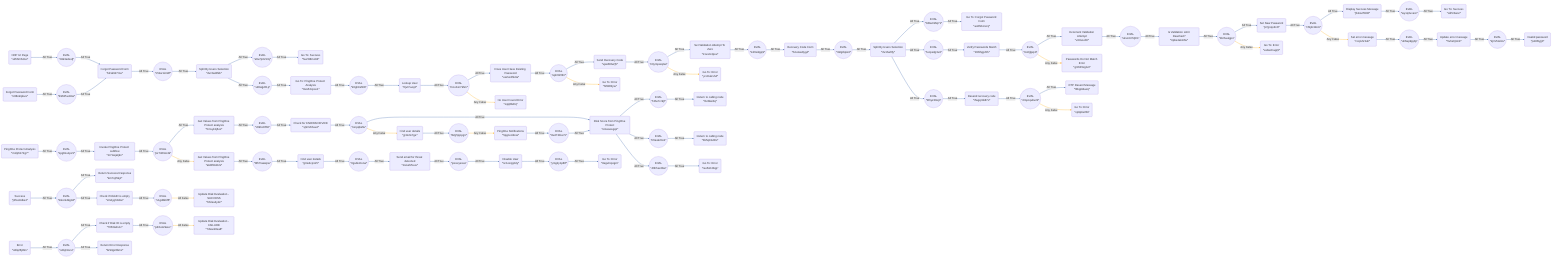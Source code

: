 flowchart LR
    xd56mfv9sc("NOP UI Page<br>*xd56mfv9sc*") -- All True --> n9k3edxufj(("EVAL<br>*n9k3edxufj*"))
    n9k3edxufj(("EVAL<br>*n9k3edxufj*")) -- All True --> klrsk927mu("Forgot Password Form<br>*klrsk927mu*")
    klrsk927mu("Forgot Password Form<br>*klrsk927mu*") -- All True --> c52w1izn8f(("EVAL<br>*c52w1izn8f*"))
    c52w1izn8f(("EVAL<br>*c52w1izn8f*")) -- All True --> dvr3wi8hib("Split By Users Selection<br>*dvr3wi8hib*")
    dvr3wi8hib("Split By Users Selection<br>*dvr3wi8hib*") -- All True --> e6u7p021mj(("EVAL<br>*e6u7p021mj*"))
    e6u7p021mj(("EVAL<br>*e6u7p021mj*")) -- All True --> hu2l38mo64("Go To: Success<br>*hu2l38mo64*")
    dvr3wi8hib("Split By Users Selection<br>*dvr3wi8hib*") -- All True --> v28wjjz61p(("EVAL<br>*v28wjjz61p*"))
    v28wjjz61p(("EVAL<br>*v28wjjz61p*")) -- All True --> 0wx52cpso1("Go To: PingOne Protect Analysis<br>*0wx52cpso1*")
    0wx52cpso1("Go To: PingOne Protect Analysis<br>*0wx52cpso1*") -- All True --> k0gh9sf1l8(("EVAL<br>*k0gh9sf1l8*"))
    k0gh9sf1l8(("EVAL<br>*k0gh9sf1l8*")) -- All True --> 0jvt7xvej2("Lookup User<br>*0jvt7xvej2*")
    0jvt7xvej2("Lookup User<br>*0jvt7xvej2*") -- All True --> mcc4xn7khm(("EVAL<br>*mcc4xn7khm*"))
    mcc4xn7khm(("EVAL<br>*mcc4xn7khm*")) -- All True --> ux2xzdhk0a("Does User Have Existing Password<br>*ux2xzdhk0a*")
    ux2xzdhk0a("Does User Have Existing Password<br>*ux2xzdhk0a*") -- All True --> eph6l2tfnr(("EVAL<br>*eph6l2tfnr*"))
    eph6l2tfnr(("EVAL<br>*eph6l2tfnr*")) -- All True --> ujwd58v2j5("Send Recovery Code<br>*ujwd58v2j5*")
    ujwd58v2j5("Send Recovery Code<br>*ujwd58v2j5*") -- All True --> n0ympwqzwl(("EVAL<br>*n0ympwqzwl*"))
    n0ympwqzwl(("EVAL<br>*n0ympwqzwl*")) -- All True --> z1uxnr4psu("Set Validation Attempt To Zero<br>*z1uxnr4psu*")
    z1uxnr4psu("Set Validation Attempt To Zero<br>*z1uxnr4psu*") -- All True --> zvl6xidgq9(("EVAL<br>*zvl6xidgq9*"))
    zvl6xidgq9(("EVAL<br>*zvl6xidgq9*")) -- All True --> h4u1as8yg4("Recovery Code Form<br>*h4u1as8yg4*")
    h4u1as8yg4("Recovery Code Form<br>*h4u1as8yg4*") -- All True --> n9tgrbpiz4(("EVAL<br>*n9tgrbpiz4*"))
    n9tgrbpiz4(("EVAL<br>*n9tgrbpiz4*")) -- All True --> rtv1hwltfy("Split By Users Selection<br>*rtv1hwltfy*")
    rtv1hwltfy("Split By Users Selection<br>*rtv1hwltfy*") -- All True --> bl9wn96q7z(("EVAL<br>*bl9wn96q7z*"))
    bl9wn96q7z(("EVAL<br>*bl9wn96q7z*")) -- All True --> ao6h6cnxrq("Go To: Forgot Password Form<br>*ao6h6cnxrq*")
    rtv1hwltfy("Split By Users Selection<br>*rtv1hwltfy*") -- All True --> fecpsdg3u3(("EVAL<br>*fecpsdg3u3*"))
    fecpsdg3u3(("EVAL<br>*fecpsdg3u3*")) -- All True --> 16hlhgpr5h("Verify Passwords Match<br>*16hlhgpr5h*")
    16hlhgpr5h("Verify Passwords Match<br>*16hlhgpr5h*") -- All True --> 9o0jtjpq4i(("EVAL<br>*9o0jtjpq4i*"))
    9o0jtjpq4i(("EVAL<br>*9o0jtjpq4i*")) -- All True --> v4rlsooi5t("Increment Validation Attempt<br>*v4rlsooi5t*")
    v4rlsooi5t("Increment Validation Attempt<br>*v4rlsooi5t*") -- All True --> xkvo347q5m(("EVAL<br>*xkvo347q5m*"))
    xkvo347q5m(("EVAL<br>*xkvo347q5m*")) -- All True --> 3pbs4ekm6u("Is Validation Limit Reached?<br>*3pbs4ekm6u*")
    3pbs4ekm6u("Is Validation Limit Reached?<br>*3pbs4ekm6u*") -- All True --> 1brhauigps(("EVAL<br>*1brhauigps*"))
    1brhauigps(("EVAL<br>*1brhauigps*")) -- All True --> p7gnqv4r4t("Set New Password<br>*p7gnqv4r4t*")
    p7gnqv4r4t("Set New Password<br>*p7gnqv4r4t*") -- All True --> c6tyb3dxi1(("EVAL<br>*c6tyb3dxi1*"))
    c6tyb3dxi1(("EVAL<br>*c6tyb3dxi1*")) -- All True --> jb2xut5506("Display Success Message<br>*jb2xut5506*")
    jb2xut5506("Display Success Message<br>*jb2xut5506*") -- All True --> wy1q3vva1r(("EVAL<br>*wy1q3vva1r*"))
    wy1q3vva1r(("EVAL<br>*wy1q3vva1r*")) -- All True --> sili5r3wur("Go To: Success<br>*sili5r3wur*")
    c6tyb3dxi1(("EVAL<br>*c6tyb3dxi1*")) -- Any False --> ccqivhr3uh("Set error message<br>*ccqivhr3uh*")
    ccqivhr3uh("Set error message<br>*ccqivhr3uh*") -- All True --> uh6ap9pj4p(("EVAL<br>*uh6ap9pj4p*"))
    uh6ap9pj4p(("EVAL<br>*uh6ap9pj4p*")) -- All True --> 5vhs0j1lcd("Update error message<br>*5vhs0j1lcd*")
    5vhs0j1lcd("Update error message<br>*5vhs0j1lcd*") -- All True --> kj7e51zikv(("EVAL<br>*kj7e51zikv*"))
    kj7e51zikv(("EVAL<br>*kj7e51zikv*")) -- All True --> jx18l5yjj0("Invalid password<br>*jx18l5yjj0*")
    1brhauigps(("EVAL<br>*1brhauigps*")) -- Any False --> xebw2nujq5("Go To: Error<br>*xebw2nujq5*")
    9o0jtjpq4i(("EVAL<br>*9o0jtjpq4i*")) -- Any False --> gm535zgls3("Passwords Do Not Match Error<br>*gm535zgls3*")
    rtv1hwltfy("Split By Users Selection<br>*rtv1hwltfy*") -- All True --> t6hyz30ejn(("EVAL<br>*t6hyz30ejn*"))
    t6hyz30ejn(("EVAL<br>*t6hyz30ejn*")) -- All True --> rfwgqmb87x("Resend recovery code<br>*rfwgqmb87x*")
    rfwgqmb87x("Resend recovery code<br>*rfwgqmb87x*") -- All True --> 4mpcqubv22(("EVAL<br>*4mpcqubv22*"))
    4mpcqubv22(("EVAL<br>*4mpcqubv22*")) -- All True --> tfdqp94azq("OTP Resent Message<br>*tfdqp94azq*")
    4mpcqubv22(("EVAL<br>*4mpcqubv22*")) -- Any False --> vp9pfw2l9i("Go To: Error<br>*vp9pfw2l9i*")
    n0ympwqzwl(("EVAL<br>*n0ympwqzwl*")) -- Any False --> ycc8uizvh4("Go To: Error<br>*ycc8uizvh4*")
    eph6l2tfnr(("EVAL<br>*eph6l2tfnr*")) -- Any False --> fzf96tttyw("Go To: Error<br>*fzf96tttyw*")
    mcc4xn7khm(("EVAL<br>*mcc4xn7khm*")) -- Any False --> ixpij6bdtq("No User Found Error<br>*ixpij6bdtq*")
    o88xkrpbve("Forgot Password Form<br>*o88xkrpbve*") -- All True --> b9635u4i3w(("EVAL<br>*b9635u4i3w*"))
    b9635u4i3w(("EVAL<br>*b9635u4i3w*")) -- All True --> klrsk927mu("Forgot Password Form<br>*klrsk927mu*")
    m1lp5172g7("PingOne Protect Analysis<br>*m1lp5172g7*") -- All True --> zpg6zu1p21(("EVAL<br>*zpg6zu1p21*"))
    zpg6zu1p21(("EVAL<br>*zpg6zu1p21*")) -- All True --> m71wjatj9v("Invoke PingOne Protect subflow<br>*m71wjatj9v*")
    m71wjatj9v("Invoke PingOne Protect subflow<br>*m71wjatj9v*") -- All True --> pz7469or4k(("EVAL<br>*pz7469or4k*"))
    pz7469or4k(("EVAL<br>*pz7469or4k*")) -- All True --> 5mvyk1j6oz("Get Values from PingOne Protect analysis<br>*5mvyk1j6oz*")
    5mvyk1j6oz("Get Values from PingOne Protect analysis<br>*5mvyk1j6oz*") -- All True --> c69lo2tfh8(("EVAL<br>*c69lo2tfh8*"))
    c69lo2tfh8(("EVAL<br>*c69lo2tfh8*")) -- All True --> xj97e6huu4("Check for KNOWN DEVICE<br>*xj97e6huu4*")
    xj97e6huu4("Check for KNOWN DEVICE<br>*xj97e6huu4*") -- All True --> lonpqbsfiu(("EVAL<br>*lonpqbsfiu*"))
    lonpqbsfiu(("EVAL<br>*lonpqbsfiu*")) -- All True --> o4xxassgqz("Risk Score from PingOne Protect<br>*o4xxassgqz*")
    o4xxassgqz("Risk Score from PingOne Protect<br>*o4xxassgqz*") -- All True --> f4he7cr9jf(("EVAL<br>*f4he7cr9jf*"))
    f4he7cr9jf(("EVAL<br>*f4he7cr9jf*")) -- All True --> llvrblwi3q("Return to calling node<br>*llvrblwi3q*")
    o4xxassgqz("Risk Score from PingOne Protect<br>*o4xxassgqz*") -- All True --> tr6ask2nn2(("EVAL<br>*tr6ask2nn2*"))
    tr6ask2nn2(("EVAL<br>*tr6ask2nn2*")) -- All True --> 3b5q91z8tx("Return to calling node<br>*3b5q91z8tx*")
    o4xxassgqz("Risk Score from PingOne Protect<br>*o4xxassgqz*") -- All True --> 4tfnhsx2bw(("EVAL<br>*4tfnhsx2bw*"))
    4tfnhsx2bw(("EVAL<br>*4tfnhsx2bw*")) -- All True --> rsu5s043qp("Go To: Error<br>*rsu5s043qp*")
    lonpqbsfiu(("EVAL<br>*lonpqbsfiu*")) -- Any False --> yj3z2ix7ge("Find user details<br>*yj3z2ix7ge*")
    yj3z2ix7ge("Find user details<br>*yj3z2ix7ge*") -- All True --> 82g5jqcpg1(("EVAL<br>*82g5jqcpg1*"))
    82g5jqcpg1(("EVAL<br>*82g5jqcpg1*")) -- Any False --> 5pgnxcibnw("PingOne Notifications<br>*5pgnxcibnw*")
    5pgnxcibnw("PingOne Notifications<br>*5pgnxcibnw*") -- All True --> 8u4731kx7c(("EVAL<br>*8u4731kx7c*"))
    8u4731kx7c(("EVAL<br>*8u4731kx7c*")) -- All True --> o4xxassgqz("Risk Score from PingOne Protect<br>*o4xxassgqz*")
    pz7469or4k(("EVAL<br>*pz7469or4k*")) -- Any False --> akl8h5d22x("Get Values from PingOne Protect analysis<br>*akl8h5d22x*")
    akl8h5d22x("Get Values from PingOne Protect analysis<br>*akl8h5d22x*") -- All True --> 8fh7taswpw(("EVAL<br>*8fh7taswpw*"))
    8fh7taswpw(("EVAL<br>*8fh7taswpw*")) -- All True --> g3ie4cp1z5("Find user details<br>*g3ie4cp1z5*")
    g3ie4cp1z5("Find user details<br>*g3ie4cp1z5*") -- All True --> 0gubix0onw(("EVAL<br>*0gubix0onw*"))
    0gubix0onw(("EVAL<br>*0gubix0onw*")) -- All True --> mxiurb5xux("Send email for threat detected<br>*mxiurb5xux*")
    mxiurb5xux("Send email for threat detected<br>*mxiurb5xux*") -- All True --> jozexysssa(("EVAL<br>*jozexysssa*"))
    jozexysssa(("EVAL<br>*jozexysssa*")) -- All True --> nc1ozqg2dy("Disable User<br>*nc1ozqg2dy*")
    nc1ozqg2dy("Disable User<br>*nc1ozqg2dy*") -- All True --> ymg2y1p8tf(("EVAL<br>*ymg2y1p8tf*"))
    ymg2y1p8tf(("EVAL<br>*ymg2y1p8tf*")) -- All True --> 8eguhqxqpn("Go To: Error<br>*8eguhqxqpn*")
    j3hvs9dks4("Success<br>*j3hvs9dks4*") -- All True --> mkork4kg94(("EVAL<br>*mkork4kg94*"))
    mkork4kg94(("EVAL<br>*mkork4kg94*")) -- All True --> km7ojt5kyt("Return Success Response<br>*km7ojt5kyt*")
    mkork4kg94(("EVAL<br>*mkork4kg94*")) -- All True --> zmdygh0diw("Check if RiskID is empty<br>*zmdygh0diw*")
    zmdygh0diw("Check if RiskID is empty<br>*zmdygh0diw*") -- All True --> x1gd8ktif6(("EVAL<br>*x1gd8ktif6*"))
    x1gd8ktif6(("EVAL<br>*x1gd8ktif6*")) -- All False --> hhileu4ydz("Update Risk Evaluation - SUCCESS<br>*hhileu4ydz*")
    o8lq26j99n("Error<br>*o8lq26j99n*") -- All True --> u0kjt3cxvi(("EVAL<br>*u0kjt3cxvi*"))
    u0kjt3cxvi(("EVAL<br>*u0kjt3cxvi*")) -- All True --> 7050iwhzic("Check if Risk ID is empty<br>*7050iwhzic*")
    7050iwhzic("Check if Risk ID is empty<br>*7050iwhzic*") -- All True --> p46u12kavc(("EVAL<br>*p46u12kavc*"))
    p46u12kavc(("EVAL<br>*p46u12kavc*")) -- All False --> 7dwvsl8sa8("Update Risk Evaluation - FAILURE<br>*7dwvsl8sa8*")
    u0kjt3cxvi(("EVAL<br>*u0kjt3cxvi*")) -- All True --> br93gz6bmz("Return Error Response<br>*br93gz6bmz*")

    linkStyle 0 stroke:#5F84BB,stroke-width:2px;
    linkStyle 1 stroke:#5F84BB,stroke-width:2px;
    linkStyle 2 stroke:#5F84BB,stroke-width:2px;
    linkStyle 3 stroke:#5F84BB,stroke-width:2px;
    linkStyle 4 stroke:#5F84BB,stroke-width:2px;
    linkStyle 5 stroke:#5F84BB,stroke-width:2px;
    linkStyle 6 stroke:#5F84BB,stroke-width:2px;
    linkStyle 7 stroke:#5F84BB,stroke-width:2px;
    linkStyle 8 stroke:#5F84BB,stroke-width:2px;
    linkStyle 9 stroke:#5F84BB,stroke-width:2px;
    linkStyle 10 stroke:#5F84BB,stroke-width:2px;
    linkStyle 11 stroke:#5F84BB,stroke-width:2px;
    linkStyle 12 stroke:#5F84BB,stroke-width:2px;
    linkStyle 13 stroke:#5F84BB,stroke-width:2px;
    linkStyle 14 stroke:#5F84BB,stroke-width:2px;
    linkStyle 15 stroke:#5F84BB,stroke-width:2px;
    linkStyle 16 stroke:#5F84BB,stroke-width:2px;
    linkStyle 17 stroke:#5F84BB,stroke-width:2px;
    linkStyle 18 stroke:#5F84BB,stroke-width:2px;
    linkStyle 19 stroke:#5F84BB,stroke-width:2px;
    linkStyle 20 stroke:#5F84BB,stroke-width:2px;
    linkStyle 21 stroke:#5F84BB,stroke-width:2px;
    linkStyle 22 stroke:#5F84BB,stroke-width:2px;
    linkStyle 23 stroke:#5F84BB,stroke-width:2px;
    linkStyle 24 stroke:#5F84BB,stroke-width:2px;
    linkStyle 25 stroke:#5F84BB,stroke-width:2px;
    linkStyle 26 stroke:#5F84BB,stroke-width:2px;
    linkStyle 27 stroke:#5F84BB,stroke-width:2px;
    linkStyle 28 stroke:#5F84BB,stroke-width:2px;
    linkStyle 29 stroke:#5F84BB,stroke-width:2px;
    linkStyle 30 stroke:#5F84BB,stroke-width:2px;
    linkStyle 31 stroke:#5F84BB,stroke-width:2px;
    linkStyle 32 stroke:#5F84BB,stroke-width:2px;
    linkStyle 33 stroke:#5F84BB,stroke-width:2px;
    linkStyle 34 stroke:#FCBC3E,stroke-width:2px;
    linkStyle 35 stroke:#5F84BB,stroke-width:2px;
    linkStyle 36 stroke:#5F84BB,stroke-width:2px;
    linkStyle 37 stroke:#5F84BB,stroke-width:2px;
    linkStyle 38 stroke:#5F84BB,stroke-width:2px;
    linkStyle 39 stroke:#FCBC3E,stroke-width:2px;
    linkStyle 40 stroke:#FCBC3E,stroke-width:2px;
    linkStyle 41 stroke:#5F84BB,stroke-width:2px;
    linkStyle 42 stroke:#5F84BB,stroke-width:2px;
    linkStyle 43 stroke:#5F84BB,stroke-width:2px;
    linkStyle 44 stroke:#5F84BB,stroke-width:2px;
    linkStyle 45 stroke:#FCBC3E,stroke-width:2px;
    linkStyle 46 stroke:#FCBC3E,stroke-width:2px;
    linkStyle 47 stroke:#FCBC3E,stroke-width:2px;
    linkStyle 48 stroke:#FCBC3E,stroke-width:2px;
    linkStyle 49 stroke:#5F84BB,stroke-width:2px;
    linkStyle 50 stroke:#5F84BB,stroke-width:2px;
    linkStyle 51 stroke:#5F84BB,stroke-width:2px;
    linkStyle 52 stroke:#5F84BB,stroke-width:2px;
    linkStyle 53 stroke:#5F84BB,stroke-width:2px;
    linkStyle 54 stroke:#5F84BB,stroke-width:2px;
    linkStyle 55 stroke:#5F84BB,stroke-width:2px;
    linkStyle 56 stroke:#5F84BB,stroke-width:2px;
    linkStyle 57 stroke:#5F84BB,stroke-width:2px;
    linkStyle 58 stroke:#5F84BB,stroke-width:2px;
    linkStyle 59 stroke:#5F84BB,stroke-width:2px;
    linkStyle 60 stroke:#5F84BB,stroke-width:2px;
    linkStyle 61 stroke:#5F84BB,stroke-width:2px;
    linkStyle 62 stroke:#5F84BB,stroke-width:2px;
    linkStyle 63 stroke:#5F84BB,stroke-width:2px;
    linkStyle 64 stroke:#5F84BB,stroke-width:2px;
    linkStyle 65 stroke:#FCBC3E,stroke-width:2px;
    linkStyle 66 stroke:#5F84BB,stroke-width:2px;
    linkStyle 67 stroke:#FCBC3E,stroke-width:2px;
    linkStyle 68 stroke:#5F84BB,stroke-width:2px;
    linkStyle 69 stroke:#5F84BB,stroke-width:2px;
    linkStyle 70 stroke:#FCBC3E,stroke-width:2px;
    linkStyle 71 stroke:#5F84BB,stroke-width:2px;
    linkStyle 72 stroke:#5F84BB,stroke-width:2px;
    linkStyle 73 stroke:#5F84BB,stroke-width:2px;
    linkStyle 74 stroke:#5F84BB,stroke-width:2px;
    linkStyle 75 stroke:#5F84BB,stroke-width:2px;
    linkStyle 76 stroke:#5F84BB,stroke-width:2px;
    linkStyle 77 stroke:#5F84BB,stroke-width:2px;
    linkStyle 78 stroke:#5F84BB,stroke-width:2px;
    linkStyle 79 stroke:#5F84BB,stroke-width:2px;
    linkStyle 80 stroke:#5F84BB,stroke-width:2px;
    linkStyle 81 stroke:#5F84BB,stroke-width:2px;
    linkStyle 82 stroke:#5F84BB,stroke-width:2px;
    linkStyle 83 stroke:#FCBC3E,stroke-width:2px;
    linkStyle 84 stroke:#5F84BB,stroke-width:2px;
    linkStyle 85 stroke:#5F84BB,stroke-width:2px;
    linkStyle 86 stroke:#5F84BB,stroke-width:2px;
    linkStyle 87 stroke:#FCBC3E,stroke-width:2px;
    linkStyle 88 stroke:#5F84BB,stroke-width:2px;